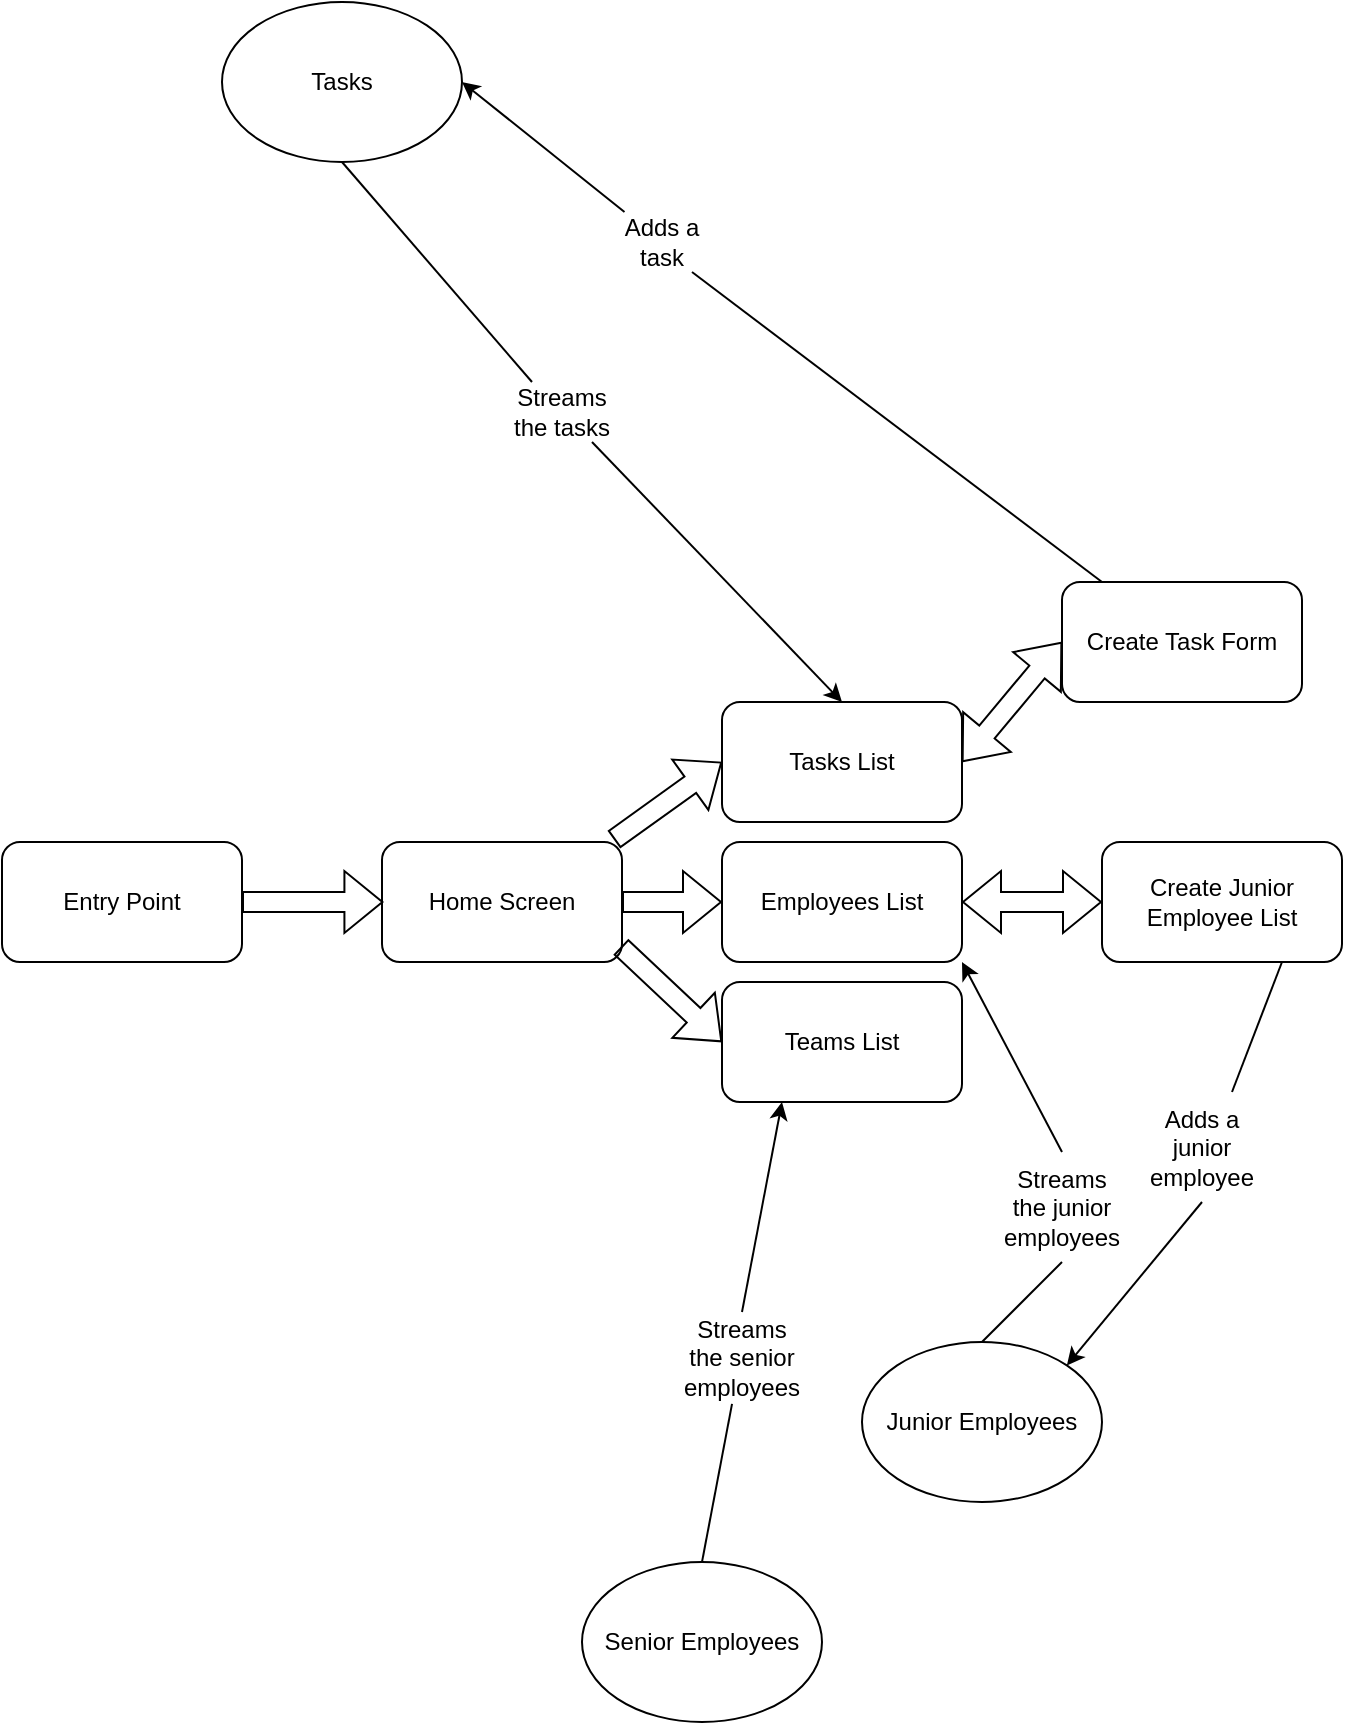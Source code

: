 <mxfile version="20.0.1" type="device"><diagram id="FZfI1O5vnyQaWOxySlzm" name="Page-1"><mxGraphModel dx="1430" dy="888" grid="1" gridSize="10" guides="1" tooltips="1" connect="1" arrows="1" fold="1" page="1" pageScale="1" pageWidth="827" pageHeight="1169" math="0" shadow="0"><root><mxCell id="0"/><mxCell id="1" parent="0"/><mxCell id="RHxv6-E3yyLPeQQ_B8aH-1" value="Entry Point" style="rounded=1;whiteSpace=wrap;html=1;" vertex="1" parent="1"><mxGeometry x="110" y="510" width="120" height="60" as="geometry"/></mxCell><mxCell id="RHxv6-E3yyLPeQQ_B8aH-2" value="Home Screen" style="rounded=1;whiteSpace=wrap;html=1;" vertex="1" parent="1"><mxGeometry x="300" y="510" width="120" height="60" as="geometry"/></mxCell><mxCell id="RHxv6-E3yyLPeQQ_B8aH-3" value="" style="shape=flexArrow;endArrow=classic;html=1;rounded=0;" edge="1" parent="1" source="RHxv6-E3yyLPeQQ_B8aH-1"><mxGeometry width="50" height="50" relative="1" as="geometry"><mxPoint x="230" y="590" as="sourcePoint"/><mxPoint x="300.711" y="540" as="targetPoint"/></mxGeometry></mxCell><mxCell id="RHxv6-E3yyLPeQQ_B8aH-4" value="Tasks List" style="rounded=1;whiteSpace=wrap;html=1;" vertex="1" parent="1"><mxGeometry x="470" y="440" width="120" height="60" as="geometry"/></mxCell><mxCell id="RHxv6-E3yyLPeQQ_B8aH-5" value="Employees&amp;nbsp;List" style="rounded=1;whiteSpace=wrap;html=1;" vertex="1" parent="1"><mxGeometry x="470" y="510" width="120" height="60" as="geometry"/></mxCell><mxCell id="RHxv6-E3yyLPeQQ_B8aH-6" value="Teams List" style="rounded=1;whiteSpace=wrap;html=1;" vertex="1" parent="1"><mxGeometry x="470" y="580" width="120" height="60" as="geometry"/></mxCell><mxCell id="RHxv6-E3yyLPeQQ_B8aH-10" value="Create Task Form" style="rounded=1;whiteSpace=wrap;html=1;" vertex="1" parent="1"><mxGeometry x="640" y="380" width="120" height="60" as="geometry"/></mxCell><mxCell id="RHxv6-E3yyLPeQQ_B8aH-14" value="Create Junior Employee List" style="rounded=1;whiteSpace=wrap;html=1;" vertex="1" parent="1"><mxGeometry x="660" y="510" width="120" height="60" as="geometry"/></mxCell><mxCell id="RHxv6-E3yyLPeQQ_B8aH-28" value="Tasks" style="ellipse;whiteSpace=wrap;html=1;" vertex="1" parent="1"><mxGeometry x="220" y="90" width="120" height="80" as="geometry"/></mxCell><mxCell id="RHxv6-E3yyLPeQQ_B8aH-29" value="Junior Employees" style="ellipse;whiteSpace=wrap;html=1;" vertex="1" parent="1"><mxGeometry x="540" y="760" width="120" height="80" as="geometry"/></mxCell><mxCell id="RHxv6-E3yyLPeQQ_B8aH-30" value="Senior Employees" style="ellipse;whiteSpace=wrap;html=1;" vertex="1" parent="1"><mxGeometry x="400" y="870" width="120" height="80" as="geometry"/></mxCell><mxCell id="RHxv6-E3yyLPeQQ_B8aH-32" value="" style="shape=flexArrow;endArrow=classic;startArrow=classic;html=1;rounded=0;entryX=0;entryY=0.5;entryDx=0;entryDy=0;exitX=1;exitY=0.5;exitDx=0;exitDy=0;" edge="1" parent="1" source="RHxv6-E3yyLPeQQ_B8aH-4" target="RHxv6-E3yyLPeQQ_B8aH-10"><mxGeometry width="100" height="100" relative="1" as="geometry"><mxPoint x="650" y="490" as="sourcePoint"/><mxPoint x="690" y="370" as="targetPoint"/></mxGeometry></mxCell><mxCell id="RHxv6-E3yyLPeQQ_B8aH-33" value="" style="shape=flexArrow;endArrow=classic;startArrow=classic;html=1;rounded=0;entryX=0;entryY=0.5;entryDx=0;entryDy=0;exitX=1;exitY=0.5;exitDx=0;exitDy=0;" edge="1" parent="1" source="RHxv6-E3yyLPeQQ_B8aH-5" target="RHxv6-E3yyLPeQQ_B8aH-14"><mxGeometry width="100" height="100" relative="1" as="geometry"><mxPoint x="590" y="630" as="sourcePoint"/><mxPoint x="690" y="530" as="targetPoint"/></mxGeometry></mxCell><mxCell id="RHxv6-E3yyLPeQQ_B8aH-34" value="" style="shape=flexArrow;endArrow=classic;html=1;rounded=0;entryX=0;entryY=0.5;entryDx=0;entryDy=0;exitX=0.966;exitY=-0.02;exitDx=0;exitDy=0;exitPerimeter=0;" edge="1" parent="1" source="RHxv6-E3yyLPeQQ_B8aH-2" target="RHxv6-E3yyLPeQQ_B8aH-4"><mxGeometry width="50" height="50" relative="1" as="geometry"><mxPoint x="410" y="500" as="sourcePoint"/><mxPoint x="460" y="450" as="targetPoint"/></mxGeometry></mxCell><mxCell id="RHxv6-E3yyLPeQQ_B8aH-35" value="" style="shape=flexArrow;endArrow=classic;html=1;rounded=0;entryX=0;entryY=0.5;entryDx=0;entryDy=0;exitX=1;exitY=0.5;exitDx=0;exitDy=0;" edge="1" parent="1" source="RHxv6-E3yyLPeQQ_B8aH-2" target="RHxv6-E3yyLPeQQ_B8aH-5"><mxGeometry width="50" height="50" relative="1" as="geometry"><mxPoint x="410" y="580" as="sourcePoint"/><mxPoint x="460" y="530" as="targetPoint"/></mxGeometry></mxCell><mxCell id="RHxv6-E3yyLPeQQ_B8aH-36" value="" style="shape=flexArrow;endArrow=classic;html=1;rounded=0;entryX=0;entryY=0.5;entryDx=0;entryDy=0;exitX=0.995;exitY=0.873;exitDx=0;exitDy=0;exitPerimeter=0;" edge="1" parent="1" source="RHxv6-E3yyLPeQQ_B8aH-2" target="RHxv6-E3yyLPeQQ_B8aH-6"><mxGeometry width="50" height="50" relative="1" as="geometry"><mxPoint x="420" y="570" as="sourcePoint"/><mxPoint x="430" y="580" as="targetPoint"/></mxGeometry></mxCell><mxCell id="RHxv6-E3yyLPeQQ_B8aH-39" value="" style="endArrow=classic;html=1;rounded=0;entryX=1;entryY=0.5;entryDx=0;entryDy=0;startArrow=none;" edge="1" parent="1" source="RHxv6-E3yyLPeQQ_B8aH-40" target="RHxv6-E3yyLPeQQ_B8aH-28"><mxGeometry width="50" height="50" relative="1" as="geometry"><mxPoint x="660" y="380" as="sourcePoint"/><mxPoint x="710" y="330" as="targetPoint"/></mxGeometry></mxCell><mxCell id="RHxv6-E3yyLPeQQ_B8aH-40" value="Adds a task" style="text;html=1;strokeColor=none;fillColor=none;align=center;verticalAlign=middle;whiteSpace=wrap;rounded=0;" vertex="1" parent="1"><mxGeometry x="410" y="195" width="60" height="30" as="geometry"/></mxCell><mxCell id="RHxv6-E3yyLPeQQ_B8aH-41" value="" style="endArrow=none;html=1;rounded=0;entryX=0.75;entryY=1;entryDx=0;entryDy=0;" edge="1" parent="1" target="RHxv6-E3yyLPeQQ_B8aH-40"><mxGeometry width="50" height="50" relative="1" as="geometry"><mxPoint x="660" y="380" as="sourcePoint"/><mxPoint x="340" y="130" as="targetPoint"/></mxGeometry></mxCell><mxCell id="RHxv6-E3yyLPeQQ_B8aH-42" value="" style="endArrow=classic;html=1;rounded=0;exitX=0.75;exitY=1;exitDx=0;exitDy=0;entryX=0.5;entryY=0;entryDx=0;entryDy=0;startArrow=none;" edge="1" parent="1" source="RHxv6-E3yyLPeQQ_B8aH-43" target="RHxv6-E3yyLPeQQ_B8aH-4"><mxGeometry width="50" height="50" relative="1" as="geometry"><mxPoint x="320" y="260" as="sourcePoint"/><mxPoint x="370" y="210" as="targetPoint"/></mxGeometry></mxCell><mxCell id="RHxv6-E3yyLPeQQ_B8aH-43" value="Streams the tasks" style="text;html=1;strokeColor=none;fillColor=none;align=center;verticalAlign=middle;whiteSpace=wrap;rounded=0;" vertex="1" parent="1"><mxGeometry x="360" y="280" width="60" height="30" as="geometry"/></mxCell><mxCell id="RHxv6-E3yyLPeQQ_B8aH-44" value="" style="endArrow=none;html=1;rounded=0;exitX=0.5;exitY=1;exitDx=0;exitDy=0;entryX=0.25;entryY=0;entryDx=0;entryDy=0;" edge="1" parent="1" source="RHxv6-E3yyLPeQQ_B8aH-28" target="RHxv6-E3yyLPeQQ_B8aH-43"><mxGeometry width="50" height="50" relative="1" as="geometry"><mxPoint x="280" y="170" as="sourcePoint"/><mxPoint x="530" y="440" as="targetPoint"/></mxGeometry></mxCell><mxCell id="RHxv6-E3yyLPeQQ_B8aH-46" value="" style="endArrow=classic;html=1;rounded=0;entryX=0.25;entryY=1;entryDx=0;entryDy=0;exitX=0.5;exitY=0;exitDx=0;exitDy=0;startArrow=none;" edge="1" parent="1" source="RHxv6-E3yyLPeQQ_B8aH-47" target="RHxv6-E3yyLPeQQ_B8aH-6"><mxGeometry width="50" height="50" relative="1" as="geometry"><mxPoint x="480" y="710" as="sourcePoint"/><mxPoint x="530" y="660" as="targetPoint"/></mxGeometry></mxCell><mxCell id="RHxv6-E3yyLPeQQ_B8aH-47" value="Streams the senior employees" style="text;html=1;strokeColor=none;fillColor=none;align=center;verticalAlign=middle;whiteSpace=wrap;rounded=0;" vertex="1" parent="1"><mxGeometry x="450" y="745" width="60" height="45" as="geometry"/></mxCell><mxCell id="RHxv6-E3yyLPeQQ_B8aH-48" value="" style="endArrow=none;html=1;rounded=0;entryX=0.417;entryY=1.021;entryDx=0;entryDy=0;exitX=0.5;exitY=0;exitDx=0;exitDy=0;entryPerimeter=0;" edge="1" parent="1" source="RHxv6-E3yyLPeQQ_B8aH-30" target="RHxv6-E3yyLPeQQ_B8aH-47"><mxGeometry width="50" height="50" relative="1" as="geometry"><mxPoint x="460" y="870" as="sourcePoint"/><mxPoint x="500" y="640" as="targetPoint"/></mxGeometry></mxCell><mxCell id="RHxv6-E3yyLPeQQ_B8aH-49" value="" style="endArrow=classic;html=1;rounded=0;exitX=0.5;exitY=0;exitDx=0;exitDy=0;entryX=1;entryY=1;entryDx=0;entryDy=0;startArrow=none;" edge="1" parent="1" source="RHxv6-E3yyLPeQQ_B8aH-50" target="RHxv6-E3yyLPeQQ_B8aH-5"><mxGeometry width="50" height="50" relative="1" as="geometry"><mxPoint x="680" y="770" as="sourcePoint"/><mxPoint x="730" y="720" as="targetPoint"/></mxGeometry></mxCell><mxCell id="RHxv6-E3yyLPeQQ_B8aH-50" value="Streams the junior employees" style="text;html=1;strokeColor=none;fillColor=none;align=center;verticalAlign=middle;whiteSpace=wrap;rounded=0;" vertex="1" parent="1"><mxGeometry x="610" y="665" width="60" height="55" as="geometry"/></mxCell><mxCell id="RHxv6-E3yyLPeQQ_B8aH-51" value="" style="endArrow=none;html=1;rounded=0;exitX=0.5;exitY=0;exitDx=0;exitDy=0;entryX=0.5;entryY=1;entryDx=0;entryDy=0;" edge="1" parent="1" source="RHxv6-E3yyLPeQQ_B8aH-29" target="RHxv6-E3yyLPeQQ_B8aH-50"><mxGeometry width="50" height="50" relative="1" as="geometry"><mxPoint x="690" y="770" as="sourcePoint"/><mxPoint x="590" y="570" as="targetPoint"/></mxGeometry></mxCell><mxCell id="RHxv6-E3yyLPeQQ_B8aH-54" value="" style="endArrow=classic;html=1;rounded=0;entryX=1;entryY=0;entryDx=0;entryDy=0;exitX=0.5;exitY=1;exitDx=0;exitDy=0;startArrow=none;" edge="1" parent="1" source="RHxv6-E3yyLPeQQ_B8aH-55" target="RHxv6-E3yyLPeQQ_B8aH-29"><mxGeometry width="50" height="50" relative="1" as="geometry"><mxPoint x="710" y="680" as="sourcePoint"/><mxPoint x="760" y="630" as="targetPoint"/></mxGeometry></mxCell><mxCell id="RHxv6-E3yyLPeQQ_B8aH-55" value="Adds a junior employee" style="text;html=1;strokeColor=none;fillColor=none;align=center;verticalAlign=middle;whiteSpace=wrap;rounded=0;" vertex="1" parent="1"><mxGeometry x="680" y="635" width="60" height="55" as="geometry"/></mxCell><mxCell id="RHxv6-E3yyLPeQQ_B8aH-56" value="" style="endArrow=none;html=1;rounded=0;entryX=0.75;entryY=0;entryDx=0;entryDy=0;exitX=0.75;exitY=1;exitDx=0;exitDy=0;" edge="1" parent="1" source="RHxv6-E3yyLPeQQ_B8aH-14" target="RHxv6-E3yyLPeQQ_B8aH-55"><mxGeometry width="50" height="50" relative="1" as="geometry"><mxPoint x="750" y="570" as="sourcePoint"/><mxPoint x="642.426" y="771.716" as="targetPoint"/></mxGeometry></mxCell></root></mxGraphModel></diagram></mxfile>